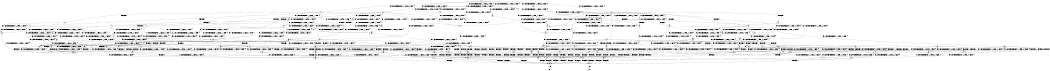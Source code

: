 digraph BCG {
size = "7, 10.5";
center = TRUE;
node [shape = circle];
0 [peripheries = 2];
0 -> 1 [label = "EX !0 !ATOMIC_EXCH_BRANCH (1, +1, TRUE, +0, 2, TRUE) !{}"];
0 -> 2 [label = "EX !2 !ATOMIC_EXCH_BRANCH (1, +0, TRUE, +0, 1, TRUE) !{}"];
0 -> 3 [label = "EX !1 !ATOMIC_EXCH_BRANCH (1, +0, FALSE, +1, 1, FALSE) !{}"];
0 -> 4 [label = "EX !0 !ATOMIC_EXCH_BRANCH (1, +1, TRUE, +0, 2, TRUE) !{}"];
0 -> 5 [label = "EX !2 !ATOMIC_EXCH_BRANCH (1, +0, TRUE, +0, 1, TRUE) !{}"];
0 -> 6 [label = "EX !1 !ATOMIC_EXCH_BRANCH (1, +0, FALSE, +1, 1, FALSE) !{}"];
1 -> 7 [label = "EX !2 !ATOMIC_EXCH_BRANCH (1, +0, TRUE, +0, 1, FALSE) !{}"];
2 -> 8 [label = "EX !0 !ATOMIC_EXCH_BRANCH (1, +1, TRUE, +0, 2, TRUE) !{}"];
3 -> 9 [label = "EX !0 !ATOMIC_EXCH_BRANCH (1, +1, TRUE, +0, 2, TRUE) !{}"];
4 -> 7 [label = "EX !2 !ATOMIC_EXCH_BRANCH (1, +0, TRUE, +0, 1, FALSE) !{}"];
4 -> 10 [label = "EX !1 !ATOMIC_EXCH_BRANCH (1, +0, FALSE, +1, 1, TRUE) !{}"];
4 -> 11 [label = "TERMINATE !0"];
4 -> 12 [label = "EX !2 !ATOMIC_EXCH_BRANCH (1, +0, TRUE, +0, 1, FALSE) !{}"];
4 -> 13 [label = "EX !1 !ATOMIC_EXCH_BRANCH (1, +0, FALSE, +1, 1, TRUE) !{}"];
4 -> 14 [label = "TERMINATE !0"];
5 -> 2 [label = "EX !2 !ATOMIC_EXCH_BRANCH (1, +0, TRUE, +0, 1, TRUE) !{}"];
5 -> 8 [label = "EX !0 !ATOMIC_EXCH_BRANCH (1, +1, TRUE, +0, 2, TRUE) !{}"];
5 -> 15 [label = "EX !1 !ATOMIC_EXCH_BRANCH (1, +0, FALSE, +1, 1, FALSE) !{}"];
5 -> 5 [label = "EX !2 !ATOMIC_EXCH_BRANCH (1, +0, TRUE, +0, 1, TRUE) !{}"];
5 -> 16 [label = "EX !0 !ATOMIC_EXCH_BRANCH (1, +1, TRUE, +0, 2, TRUE) !{}"];
5 -> 17 [label = "EX !1 !ATOMIC_EXCH_BRANCH (1, +0, FALSE, +1, 1, FALSE) !{}"];
6 -> 9 [label = "EX !0 !ATOMIC_EXCH_BRANCH (1, +1, TRUE, +0, 2, TRUE) !{}"];
6 -> 18 [label = "EX !2 !ATOMIC_EXCH_BRANCH (1, +0, TRUE, +0, 1, TRUE) !{}"];
6 -> 19 [label = "TERMINATE !1"];
6 -> 20 [label = "EX !0 !ATOMIC_EXCH_BRANCH (1, +1, TRUE, +0, 2, TRUE) !{}"];
6 -> 21 [label = "EX !2 !ATOMIC_EXCH_BRANCH (1, +0, TRUE, +0, 1, TRUE) !{}"];
6 -> 22 [label = "TERMINATE !1"];
7 -> 23 [label = "EX !1 !ATOMIC_EXCH_BRANCH (1, +0, FALSE, +1, 1, FALSE) !{}"];
8 -> 7 [label = "EX !2 !ATOMIC_EXCH_BRANCH (1, +0, TRUE, +0, 1, FALSE) !{}"];
9 -> 24 [label = "EX !2 !ATOMIC_EXCH_BRANCH (1, +0, TRUE, +0, 1, FALSE) !{}"];
10 -> 25 [label = "EX !2 !ATOMIC_EXCH_BRANCH (1, +0, TRUE, +0, 1, FALSE) !{}"];
11 -> 26 [label = "EX !2 !ATOMIC_EXCH_BRANCH (1, +0, TRUE, +0, 1, FALSE) !{}"];
12 -> 23 [label = "EX !1 !ATOMIC_EXCH_BRANCH (1, +0, FALSE, +1, 1, FALSE) !{}"];
12 -> 27 [label = "TERMINATE !0"];
12 -> 28 [label = "TERMINATE !2"];
12 -> 29 [label = "EX !1 !ATOMIC_EXCH_BRANCH (1, +0, FALSE, +1, 1, FALSE) !{}"];
12 -> 30 [label = "TERMINATE !0"];
12 -> 31 [label = "TERMINATE !2"];
13 -> 10 [label = "EX !1 !ATOMIC_EXCH_BRANCH (1, +0, FALSE, +1, 1, TRUE) !{}"];
13 -> 25 [label = "EX !2 !ATOMIC_EXCH_BRANCH (1, +0, TRUE, +0, 1, FALSE) !{}"];
13 -> 32 [label = "TERMINATE !0"];
13 -> 13 [label = "EX !1 !ATOMIC_EXCH_BRANCH (1, +0, FALSE, +1, 1, TRUE) !{}"];
13 -> 33 [label = "EX !2 !ATOMIC_EXCH_BRANCH (1, +0, TRUE, +0, 1, FALSE) !{}"];
13 -> 34 [label = "TERMINATE !0"];
14 -> 26 [label = "EX !2 !ATOMIC_EXCH_BRANCH (1, +0, TRUE, +0, 1, FALSE) !{}"];
14 -> 35 [label = "EX !1 !ATOMIC_EXCH_BRANCH (1, +0, FALSE, +1, 1, TRUE) !{}"];
14 -> 36 [label = "EX !2 !ATOMIC_EXCH_BRANCH (1, +0, TRUE, +0, 1, FALSE) !{}"];
14 -> 37 [label = "EX !1 !ATOMIC_EXCH_BRANCH (1, +0, FALSE, +1, 1, TRUE) !{}"];
15 -> 18 [label = "EX !2 !ATOMIC_EXCH_BRANCH (1, +0, TRUE, +0, 1, TRUE) !{}"];
16 -> 7 [label = "EX !2 !ATOMIC_EXCH_BRANCH (1, +0, TRUE, +0, 1, FALSE) !{}"];
16 -> 38 [label = "EX !1 !ATOMIC_EXCH_BRANCH (1, +0, FALSE, +1, 1, TRUE) !{}"];
16 -> 39 [label = "TERMINATE !0"];
16 -> 12 [label = "EX !2 !ATOMIC_EXCH_BRANCH (1, +0, TRUE, +0, 1, FALSE) !{}"];
16 -> 40 [label = "EX !1 !ATOMIC_EXCH_BRANCH (1, +0, FALSE, +1, 1, TRUE) !{}"];
16 -> 41 [label = "TERMINATE !0"];
17 -> 18 [label = "EX !2 !ATOMIC_EXCH_BRANCH (1, +0, TRUE, +0, 1, TRUE) !{}"];
17 -> 42 [label = "EX !0 !ATOMIC_EXCH_BRANCH (1, +1, TRUE, +0, 2, TRUE) !{}"];
17 -> 43 [label = "TERMINATE !1"];
17 -> 21 [label = "EX !2 !ATOMIC_EXCH_BRANCH (1, +0, TRUE, +0, 1, TRUE) !{}"];
17 -> 44 [label = "EX !0 !ATOMIC_EXCH_BRANCH (1, +1, TRUE, +0, 2, TRUE) !{}"];
17 -> 45 [label = "TERMINATE !1"];
18 -> 42 [label = "EX !0 !ATOMIC_EXCH_BRANCH (1, +1, TRUE, +0, 2, TRUE) !{}"];
19 -> 46 [label = "EX !0 !ATOMIC_EXCH_BRANCH (1, +1, TRUE, +0, 2, TRUE) !{}"];
20 -> 24 [label = "EX !2 !ATOMIC_EXCH_BRANCH (1, +0, TRUE, +0, 1, FALSE) !{}"];
20 -> 47 [label = "TERMINATE !0"];
20 -> 48 [label = "TERMINATE !1"];
20 -> 49 [label = "EX !2 !ATOMIC_EXCH_BRANCH (1, +0, TRUE, +0, 1, FALSE) !{}"];
20 -> 50 [label = "TERMINATE !0"];
20 -> 51 [label = "TERMINATE !1"];
21 -> 18 [label = "EX !2 !ATOMIC_EXCH_BRANCH (1, +0, TRUE, +0, 1, TRUE) !{}"];
21 -> 42 [label = "EX !0 !ATOMIC_EXCH_BRANCH (1, +1, TRUE, +0, 2, TRUE) !{}"];
21 -> 43 [label = "TERMINATE !1"];
21 -> 21 [label = "EX !2 !ATOMIC_EXCH_BRANCH (1, +0, TRUE, +0, 1, TRUE) !{}"];
21 -> 44 [label = "EX !0 !ATOMIC_EXCH_BRANCH (1, +1, TRUE, +0, 2, TRUE) !{}"];
21 -> 45 [label = "TERMINATE !1"];
22 -> 46 [label = "EX !0 !ATOMIC_EXCH_BRANCH (1, +1, TRUE, +0, 2, TRUE) !{}"];
22 -> 52 [label = "EX !2 !ATOMIC_EXCH_BRANCH (1, +0, TRUE, +0, 1, TRUE) !{}"];
22 -> 53 [label = "EX !0 !ATOMIC_EXCH_BRANCH (1, +1, TRUE, +0, 2, TRUE) !{}"];
22 -> 54 [label = "EX !2 !ATOMIC_EXCH_BRANCH (1, +0, TRUE, +0, 1, TRUE) !{}"];
23 -> 55 [label = "TERMINATE !0"];
24 -> 55 [label = "TERMINATE !0"];
25 -> 23 [label = "EX !1 !ATOMIC_EXCH_BRANCH (1, +0, FALSE, +1, 1, FALSE) !{}"];
26 -> 56 [label = "EX !1 !ATOMIC_EXCH_BRANCH (1, +0, FALSE, +1, 1, FALSE) !{}"];
27 -> 56 [label = "EX !1 !ATOMIC_EXCH_BRANCH (1, +0, FALSE, +1, 1, FALSE) !{}"];
28 -> 57 [label = "EX !1 !ATOMIC_EXCH_BRANCH (1, +0, FALSE, +1, 1, FALSE) !{}"];
29 -> 55 [label = "TERMINATE !0"];
29 -> 58 [label = "TERMINATE !2"];
29 -> 59 [label = "TERMINATE !1"];
29 -> 60 [label = "TERMINATE !0"];
29 -> 61 [label = "TERMINATE !2"];
29 -> 62 [label = "TERMINATE !1"];
30 -> 56 [label = "EX !1 !ATOMIC_EXCH_BRANCH (1, +0, FALSE, +1, 1, FALSE) !{}"];
30 -> 63 [label = "TERMINATE !2"];
30 -> 64 [label = "EX !1 !ATOMIC_EXCH_BRANCH (1, +0, FALSE, +1, 1, FALSE) !{}"];
30 -> 65 [label = "TERMINATE !2"];
31 -> 57 [label = "EX !1 !ATOMIC_EXCH_BRANCH (1, +0, FALSE, +1, 1, FALSE) !{}"];
31 -> 63 [label = "TERMINATE !0"];
31 -> 66 [label = "EX !1 !ATOMIC_EXCH_BRANCH (1, +0, FALSE, +1, 1, FALSE) !{}"];
31 -> 65 [label = "TERMINATE !0"];
32 -> 67 [label = "EX !2 !ATOMIC_EXCH_BRANCH (1, +0, TRUE, +0, 1, FALSE) !{}"];
33 -> 23 [label = "EX !1 !ATOMIC_EXCH_BRANCH (1, +0, FALSE, +1, 1, FALSE) !{}"];
33 -> 68 [label = "TERMINATE !0"];
33 -> 69 [label = "TERMINATE !2"];
33 -> 29 [label = "EX !1 !ATOMIC_EXCH_BRANCH (1, +0, FALSE, +1, 1, FALSE) !{}"];
33 -> 70 [label = "TERMINATE !0"];
33 -> 71 [label = "TERMINATE !2"];
34 -> 67 [label = "EX !2 !ATOMIC_EXCH_BRANCH (1, +0, TRUE, +0, 1, FALSE) !{}"];
34 -> 35 [label = "EX !1 !ATOMIC_EXCH_BRANCH (1, +0, FALSE, +1, 1, TRUE) !{}"];
34 -> 72 [label = "EX !2 !ATOMIC_EXCH_BRANCH (1, +0, TRUE, +0, 1, FALSE) !{}"];
34 -> 37 [label = "EX !1 !ATOMIC_EXCH_BRANCH (1, +0, FALSE, +1, 1, TRUE) !{}"];
35 -> 67 [label = "EX !2 !ATOMIC_EXCH_BRANCH (1, +0, TRUE, +0, 1, FALSE) !{}"];
36 -> 56 [label = "EX !1 !ATOMIC_EXCH_BRANCH (1, +0, FALSE, +1, 1, FALSE) !{}"];
36 -> 63 [label = "TERMINATE !2"];
36 -> 64 [label = "EX !1 !ATOMIC_EXCH_BRANCH (1, +0, FALSE, +1, 1, FALSE) !{}"];
36 -> 65 [label = "TERMINATE !2"];
37 -> 35 [label = "EX !1 !ATOMIC_EXCH_BRANCH (1, +0, FALSE, +1, 1, TRUE) !{}"];
37 -> 67 [label = "EX !2 !ATOMIC_EXCH_BRANCH (1, +0, TRUE, +0, 1, FALSE) !{}"];
37 -> 37 [label = "EX !1 !ATOMIC_EXCH_BRANCH (1, +0, FALSE, +1, 1, TRUE) !{}"];
37 -> 72 [label = "EX !2 !ATOMIC_EXCH_BRANCH (1, +0, TRUE, +0, 1, FALSE) !{}"];
38 -> 25 [label = "EX !2 !ATOMIC_EXCH_BRANCH (1, +0, TRUE, +0, 1, FALSE) !{}"];
39 -> 73 [label = "EX !1 !ATOMIC_EXCH_BRANCH (1, +0, FALSE, +1, 1, TRUE) !{}"];
40 -> 38 [label = "EX !1 !ATOMIC_EXCH_BRANCH (1, +0, FALSE, +1, 1, TRUE) !{}"];
40 -> 25 [label = "EX !2 !ATOMIC_EXCH_BRANCH (1, +0, TRUE, +0, 1, FALSE) !{}"];
40 -> 74 [label = "TERMINATE !0"];
40 -> 40 [label = "EX !1 !ATOMIC_EXCH_BRANCH (1, +0, FALSE, +1, 1, TRUE) !{}"];
40 -> 33 [label = "EX !2 !ATOMIC_EXCH_BRANCH (1, +0, TRUE, +0, 1, FALSE) !{}"];
40 -> 75 [label = "TERMINATE !0"];
41 -> 73 [label = "EX !1 !ATOMIC_EXCH_BRANCH (1, +0, FALSE, +1, 1, TRUE) !{}"];
41 -> 26 [label = "EX !2 !ATOMIC_EXCH_BRANCH (1, +0, TRUE, +0, 1, FALSE) !{}"];
41 -> 76 [label = "EX !1 !ATOMIC_EXCH_BRANCH (1, +0, FALSE, +1, 1, TRUE) !{}"];
41 -> 36 [label = "EX !2 !ATOMIC_EXCH_BRANCH (1, +0, TRUE, +0, 1, FALSE) !{}"];
42 -> 24 [label = "EX !2 !ATOMIC_EXCH_BRANCH (1, +0, TRUE, +0, 1, FALSE) !{}"];
43 -> 77 [label = "EX !0 !ATOMIC_EXCH_BRANCH (1, +1, TRUE, +0, 2, TRUE) !{}"];
44 -> 24 [label = "EX !2 !ATOMIC_EXCH_BRANCH (1, +0, TRUE, +0, 1, FALSE) !{}"];
44 -> 78 [label = "TERMINATE !0"];
44 -> 79 [label = "TERMINATE !1"];
44 -> 49 [label = "EX !2 !ATOMIC_EXCH_BRANCH (1, +0, TRUE, +0, 1, FALSE) !{}"];
44 -> 80 [label = "TERMINATE !0"];
44 -> 81 [label = "TERMINATE !1"];
45 -> 77 [label = "EX !0 !ATOMIC_EXCH_BRANCH (1, +1, TRUE, +0, 2, TRUE) !{}"];
45 -> 52 [label = "EX !2 !ATOMIC_EXCH_BRANCH (1, +0, TRUE, +0, 1, TRUE) !{}"];
45 -> 82 [label = "EX !0 !ATOMIC_EXCH_BRANCH (1, +1, TRUE, +0, 2, TRUE) !{}"];
45 -> 54 [label = "EX !2 !ATOMIC_EXCH_BRANCH (1, +0, TRUE, +0, 1, TRUE) !{}"];
46 -> 83 [label = "EX !2 !ATOMIC_EXCH_BRANCH (1, +0, TRUE, +0, 1, FALSE) !{}"];
47 -> 84 [label = "EX !2 !ATOMIC_EXCH_BRANCH (1, +0, TRUE, +0, 1, FALSE) !{}"];
48 -> 83 [label = "EX !2 !ATOMIC_EXCH_BRANCH (1, +0, TRUE, +0, 1, FALSE) !{}"];
49 -> 55 [label = "TERMINATE !0"];
49 -> 58 [label = "TERMINATE !2"];
49 -> 59 [label = "TERMINATE !1"];
49 -> 60 [label = "TERMINATE !0"];
49 -> 61 [label = "TERMINATE !2"];
49 -> 62 [label = "TERMINATE !1"];
50 -> 84 [label = "EX !2 !ATOMIC_EXCH_BRANCH (1, +0, TRUE, +0, 1, FALSE) !{}"];
50 -> 85 [label = "TERMINATE !1"];
50 -> 86 [label = "EX !2 !ATOMIC_EXCH_BRANCH (1, +0, TRUE, +0, 1, FALSE) !{}"];
50 -> 87 [label = "TERMINATE !1"];
51 -> 83 [label = "EX !2 !ATOMIC_EXCH_BRANCH (1, +0, TRUE, +0, 1, FALSE) !{}"];
51 -> 85 [label = "TERMINATE !0"];
51 -> 88 [label = "EX !2 !ATOMIC_EXCH_BRANCH (1, +0, TRUE, +0, 1, FALSE) !{}"];
51 -> 87 [label = "TERMINATE !0"];
52 -> 77 [label = "EX !0 !ATOMIC_EXCH_BRANCH (1, +1, TRUE, +0, 2, TRUE) !{}"];
53 -> 83 [label = "EX !2 !ATOMIC_EXCH_BRANCH (1, +0, TRUE, +0, 1, FALSE) !{}"];
53 -> 85 [label = "TERMINATE !0"];
53 -> 88 [label = "EX !2 !ATOMIC_EXCH_BRANCH (1, +0, TRUE, +0, 1, FALSE) !{}"];
53 -> 87 [label = "TERMINATE !0"];
54 -> 52 [label = "EX !2 !ATOMIC_EXCH_BRANCH (1, +0, TRUE, +0, 1, TRUE) !{}"];
54 -> 77 [label = "EX !0 !ATOMIC_EXCH_BRANCH (1, +1, TRUE, +0, 2, TRUE) !{}"];
54 -> 54 [label = "EX !2 !ATOMIC_EXCH_BRANCH (1, +0, TRUE, +0, 1, TRUE) !{}"];
54 -> 82 [label = "EX !0 !ATOMIC_EXCH_BRANCH (1, +1, TRUE, +0, 2, TRUE) !{}"];
55 -> 89 [label = "TERMINATE !2"];
56 -> 89 [label = "TERMINATE !2"];
57 -> 89 [label = "TERMINATE !0"];
58 -> 89 [label = "TERMINATE !0"];
59 -> 90 [label = "TERMINATE !0"];
60 -> 89 [label = "TERMINATE !2"];
60 -> 90 [label = "TERMINATE !1"];
60 -> 91 [label = "TERMINATE !2"];
60 -> 92 [label = "TERMINATE !1"];
61 -> 89 [label = "TERMINATE !0"];
61 -> 93 [label = "TERMINATE !1"];
61 -> 91 [label = "TERMINATE !0"];
61 -> 94 [label = "TERMINATE !1"];
62 -> 90 [label = "TERMINATE !0"];
62 -> 93 [label = "TERMINATE !2"];
62 -> 92 [label = "TERMINATE !0"];
62 -> 94 [label = "TERMINATE !2"];
63 -> 95 [label = "EX !1 !ATOMIC_EXCH_BRANCH (1, +0, FALSE, +1, 1, FALSE) !{}"];
64 -> 89 [label = "TERMINATE !2"];
64 -> 90 [label = "TERMINATE !1"];
64 -> 91 [label = "TERMINATE !2"];
64 -> 92 [label = "TERMINATE !1"];
65 -> 95 [label = "EX !1 !ATOMIC_EXCH_BRANCH (1, +0, FALSE, +1, 1, FALSE) !{}"];
65 -> 96 [label = "EX !1 !ATOMIC_EXCH_BRANCH (1, +0, FALSE, +1, 1, FALSE) !{}"];
66 -> 89 [label = "TERMINATE !0"];
66 -> 93 [label = "TERMINATE !1"];
66 -> 91 [label = "TERMINATE !0"];
66 -> 94 [label = "TERMINATE !1"];
67 -> 56 [label = "EX !1 !ATOMIC_EXCH_BRANCH (1, +0, FALSE, +1, 1, FALSE) !{}"];
68 -> 97 [label = "TERMINATE !2"];
69 -> 97 [label = "TERMINATE !0"];
70 -> 97 [label = "TERMINATE !2"];
70 -> 56 [label = "EX !1 !ATOMIC_EXCH_BRANCH (1, +0, FALSE, +1, 1, FALSE) !{}"];
70 -> 98 [label = "TERMINATE !2"];
70 -> 64 [label = "EX !1 !ATOMIC_EXCH_BRANCH (1, +0, FALSE, +1, 1, FALSE) !{}"];
71 -> 97 [label = "TERMINATE !0"];
71 -> 57 [label = "EX !1 !ATOMIC_EXCH_BRANCH (1, +0, FALSE, +1, 1, FALSE) !{}"];
71 -> 98 [label = "TERMINATE !0"];
71 -> 66 [label = "EX !1 !ATOMIC_EXCH_BRANCH (1, +0, FALSE, +1, 1, FALSE) !{}"];
72 -> 56 [label = "EX !1 !ATOMIC_EXCH_BRANCH (1, +0, FALSE, +1, 1, FALSE) !{}"];
72 -> 97 [label = "TERMINATE !2"];
72 -> 64 [label = "EX !1 !ATOMIC_EXCH_BRANCH (1, +0, FALSE, +1, 1, FALSE) !{}"];
72 -> 98 [label = "TERMINATE !2"];
73 -> 67 [label = "EX !2 !ATOMIC_EXCH_BRANCH (1, +0, TRUE, +0, 1, FALSE) !{}"];
74 -> 73 [label = "EX !1 !ATOMIC_EXCH_BRANCH (1, +0, FALSE, +1, 1, TRUE) !{}"];
75 -> 73 [label = "EX !1 !ATOMIC_EXCH_BRANCH (1, +0, FALSE, +1, 1, TRUE) !{}"];
75 -> 67 [label = "EX !2 !ATOMIC_EXCH_BRANCH (1, +0, TRUE, +0, 1, FALSE) !{}"];
75 -> 76 [label = "EX !1 !ATOMIC_EXCH_BRANCH (1, +0, FALSE, +1, 1, TRUE) !{}"];
75 -> 72 [label = "EX !2 !ATOMIC_EXCH_BRANCH (1, +0, TRUE, +0, 1, FALSE) !{}"];
76 -> 73 [label = "EX !1 !ATOMIC_EXCH_BRANCH (1, +0, FALSE, +1, 1, TRUE) !{}"];
76 -> 67 [label = "EX !2 !ATOMIC_EXCH_BRANCH (1, +0, TRUE, +0, 1, FALSE) !{}"];
76 -> 76 [label = "EX !1 !ATOMIC_EXCH_BRANCH (1, +0, FALSE, +1, 1, TRUE) !{}"];
76 -> 72 [label = "EX !2 !ATOMIC_EXCH_BRANCH (1, +0, TRUE, +0, 1, FALSE) !{}"];
77 -> 83 [label = "EX !2 !ATOMIC_EXCH_BRANCH (1, +0, TRUE, +0, 1, FALSE) !{}"];
78 -> 99 [label = "TERMINATE !1"];
79 -> 99 [label = "TERMINATE !0"];
80 -> 99 [label = "TERMINATE !1"];
80 -> 84 [label = "EX !2 !ATOMIC_EXCH_BRANCH (1, +0, TRUE, +0, 1, FALSE) !{}"];
80 -> 100 [label = "TERMINATE !1"];
80 -> 86 [label = "EX !2 !ATOMIC_EXCH_BRANCH (1, +0, TRUE, +0, 1, FALSE) !{}"];
81 -> 99 [label = "TERMINATE !0"];
81 -> 83 [label = "EX !2 !ATOMIC_EXCH_BRANCH (1, +0, TRUE, +0, 1, FALSE) !{}"];
81 -> 100 [label = "TERMINATE !0"];
81 -> 88 [label = "EX !2 !ATOMIC_EXCH_BRANCH (1, +0, TRUE, +0, 1, FALSE) !{}"];
82 -> 83 [label = "EX !2 !ATOMIC_EXCH_BRANCH (1, +0, TRUE, +0, 1, FALSE) !{}"];
82 -> 99 [label = "TERMINATE !0"];
82 -> 88 [label = "EX !2 !ATOMIC_EXCH_BRANCH (1, +0, TRUE, +0, 1, FALSE) !{}"];
82 -> 100 [label = "TERMINATE !0"];
83 -> 90 [label = "TERMINATE !0"];
84 -> 89 [label = "TERMINATE !2"];
85 -> 101 [label = "EX !2 !ATOMIC_EXCH_BRANCH (1, +0, TRUE, +0, 1, FALSE) !{}"];
86 -> 89 [label = "TERMINATE !2"];
86 -> 90 [label = "TERMINATE !1"];
86 -> 91 [label = "TERMINATE !2"];
86 -> 92 [label = "TERMINATE !1"];
87 -> 101 [label = "EX !2 !ATOMIC_EXCH_BRANCH (1, +0, TRUE, +0, 1, FALSE) !{}"];
87 -> 102 [label = "EX !2 !ATOMIC_EXCH_BRANCH (1, +0, TRUE, +0, 1, FALSE) !{}"];
88 -> 90 [label = "TERMINATE !0"];
88 -> 93 [label = "TERMINATE !2"];
88 -> 92 [label = "TERMINATE !0"];
88 -> 94 [label = "TERMINATE !2"];
89 -> 103 [label = "TERMINATE !1"];
90 -> 103 [label = "TERMINATE !2"];
91 -> 103 [label = "TERMINATE !1"];
91 -> 104 [label = "TERMINATE !1"];
92 -> 103 [label = "TERMINATE !2"];
92 -> 104 [label = "TERMINATE !2"];
93 -> 103 [label = "TERMINATE !0"];
94 -> 103 [label = "TERMINATE !0"];
94 -> 104 [label = "TERMINATE !0"];
95 -> 103 [label = "TERMINATE !1"];
96 -> 103 [label = "TERMINATE !1"];
96 -> 104 [label = "TERMINATE !1"];
97 -> 95 [label = "EX !1 !ATOMIC_EXCH_BRANCH (1, +0, FALSE, +1, 1, FALSE) !{}"];
98 -> 95 [label = "EX !1 !ATOMIC_EXCH_BRANCH (1, +0, FALSE, +1, 1, FALSE) !{}"];
98 -> 96 [label = "EX !1 !ATOMIC_EXCH_BRANCH (1, +0, FALSE, +1, 1, FALSE) !{}"];
99 -> 101 [label = "EX !2 !ATOMIC_EXCH_BRANCH (1, +0, TRUE, +0, 1, FALSE) !{}"];
100 -> 101 [label = "EX !2 !ATOMIC_EXCH_BRANCH (1, +0, TRUE, +0, 1, FALSE) !{}"];
100 -> 102 [label = "EX !2 !ATOMIC_EXCH_BRANCH (1, +0, TRUE, +0, 1, FALSE) !{}"];
101 -> 103 [label = "TERMINATE !2"];
102 -> 103 [label = "TERMINATE !2"];
102 -> 104 [label = "TERMINATE !2"];
103 -> 105 [label = "exit"];
104 -> 106 [label = "exit"];
}
